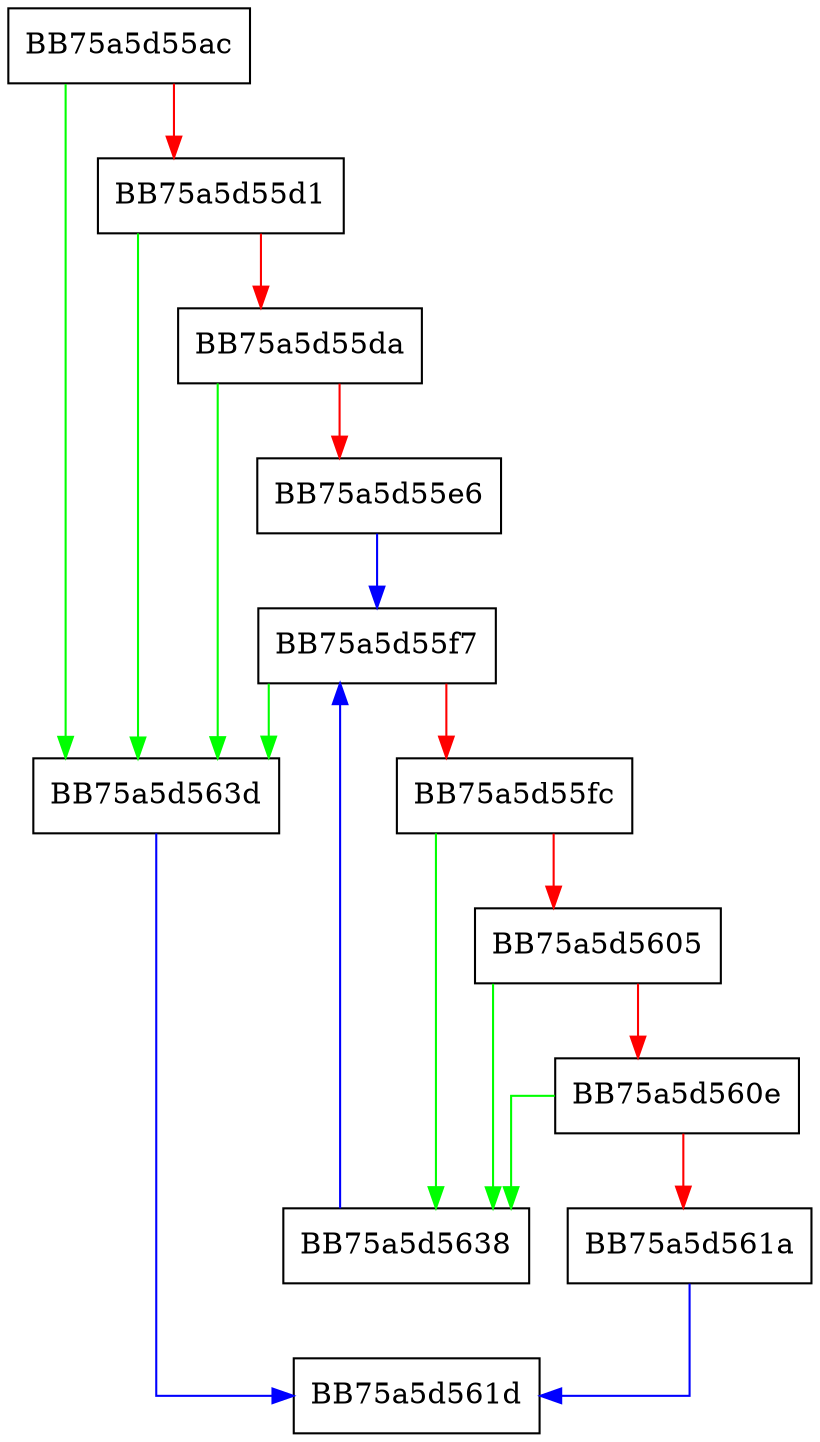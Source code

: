 digraph GetIssuerCertificate {
  node [shape="box"];
  graph [splines=ortho];
  BB75a5d55ac -> BB75a5d563d [color="green"];
  BB75a5d55ac -> BB75a5d55d1 [color="red"];
  BB75a5d55d1 -> BB75a5d563d [color="green"];
  BB75a5d55d1 -> BB75a5d55da [color="red"];
  BB75a5d55da -> BB75a5d563d [color="green"];
  BB75a5d55da -> BB75a5d55e6 [color="red"];
  BB75a5d55e6 -> BB75a5d55f7 [color="blue"];
  BB75a5d55f7 -> BB75a5d563d [color="green"];
  BB75a5d55f7 -> BB75a5d55fc [color="red"];
  BB75a5d55fc -> BB75a5d5638 [color="green"];
  BB75a5d55fc -> BB75a5d5605 [color="red"];
  BB75a5d5605 -> BB75a5d5638 [color="green"];
  BB75a5d5605 -> BB75a5d560e [color="red"];
  BB75a5d560e -> BB75a5d5638 [color="green"];
  BB75a5d560e -> BB75a5d561a [color="red"];
  BB75a5d561a -> BB75a5d561d [color="blue"];
  BB75a5d5638 -> BB75a5d55f7 [color="blue"];
  BB75a5d563d -> BB75a5d561d [color="blue"];
}